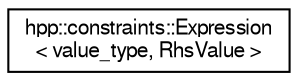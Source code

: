 digraph "Graphical Class Hierarchy"
{
  edge [fontname="FreeSans",fontsize="10",labelfontname="FreeSans",labelfontsize="10"];
  node [fontname="FreeSans",fontsize="10",shape=record];
  rankdir="LR";
  Node1 [label="hpp::constraints::Expression\l\< value_type, RhsValue \>",height=0.2,width=0.4,color="black", fillcolor="white", style="filled",URL="$a00009.html"];
}
